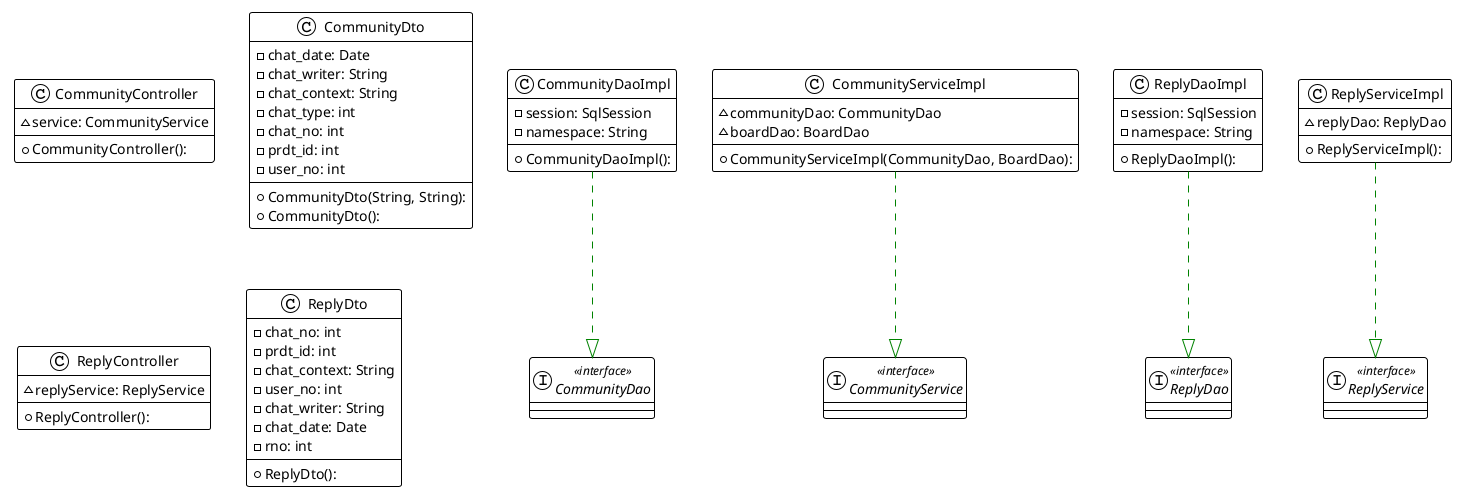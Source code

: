 @startuml

!theme plain
top to bottom direction
skinparam linetype ortho

class CommunityController {
  + CommunityController(): 
  ~ service: CommunityService
}
interface CommunityDao << interface >>
class CommunityDaoImpl {
  + CommunityDaoImpl(): 
  - session: SqlSession
  - namespace: String
}
class CommunityDto {
  + CommunityDto(String, String): 
  + CommunityDto(): 
  - chat_date: Date
  - chat_writer: String
  - chat_context: String
  - chat_type: int
  - chat_no: int
  - prdt_id: int
  - user_no: int
}
interface CommunityService << interface >>
class CommunityServiceImpl {
  + CommunityServiceImpl(CommunityDao, BoardDao): 
  ~ communityDao: CommunityDao
  ~ boardDao: BoardDao
}
class ReplyController {
  + ReplyController(): 
  ~ replyService: ReplyService
}
interface ReplyDao << interface >>
class ReplyDaoImpl {
  + ReplyDaoImpl(): 
  - session: SqlSession
  - namespace: String
}
class ReplyDto {
  + ReplyDto(): 
  - chat_no: int
  - prdt_id: int
  - chat_context: String
  - user_no: int
  - chat_writer: String
  - chat_date: Date
  - rno: int
}
interface ReplyService << interface >>
class ReplyServiceImpl {
  + ReplyServiceImpl(): 
  ~ replyDao: ReplyDao
}

CommunityDaoImpl      -[#008200,dashed]-^  CommunityDao         
CommunityServiceImpl  -[#008200,dashed]-^  CommunityService     
ReplyDaoImpl          -[#008200,dashed]-^  ReplyDao             
ReplyServiceImpl      -[#008200,dashed]-^  ReplyService         
@enduml
